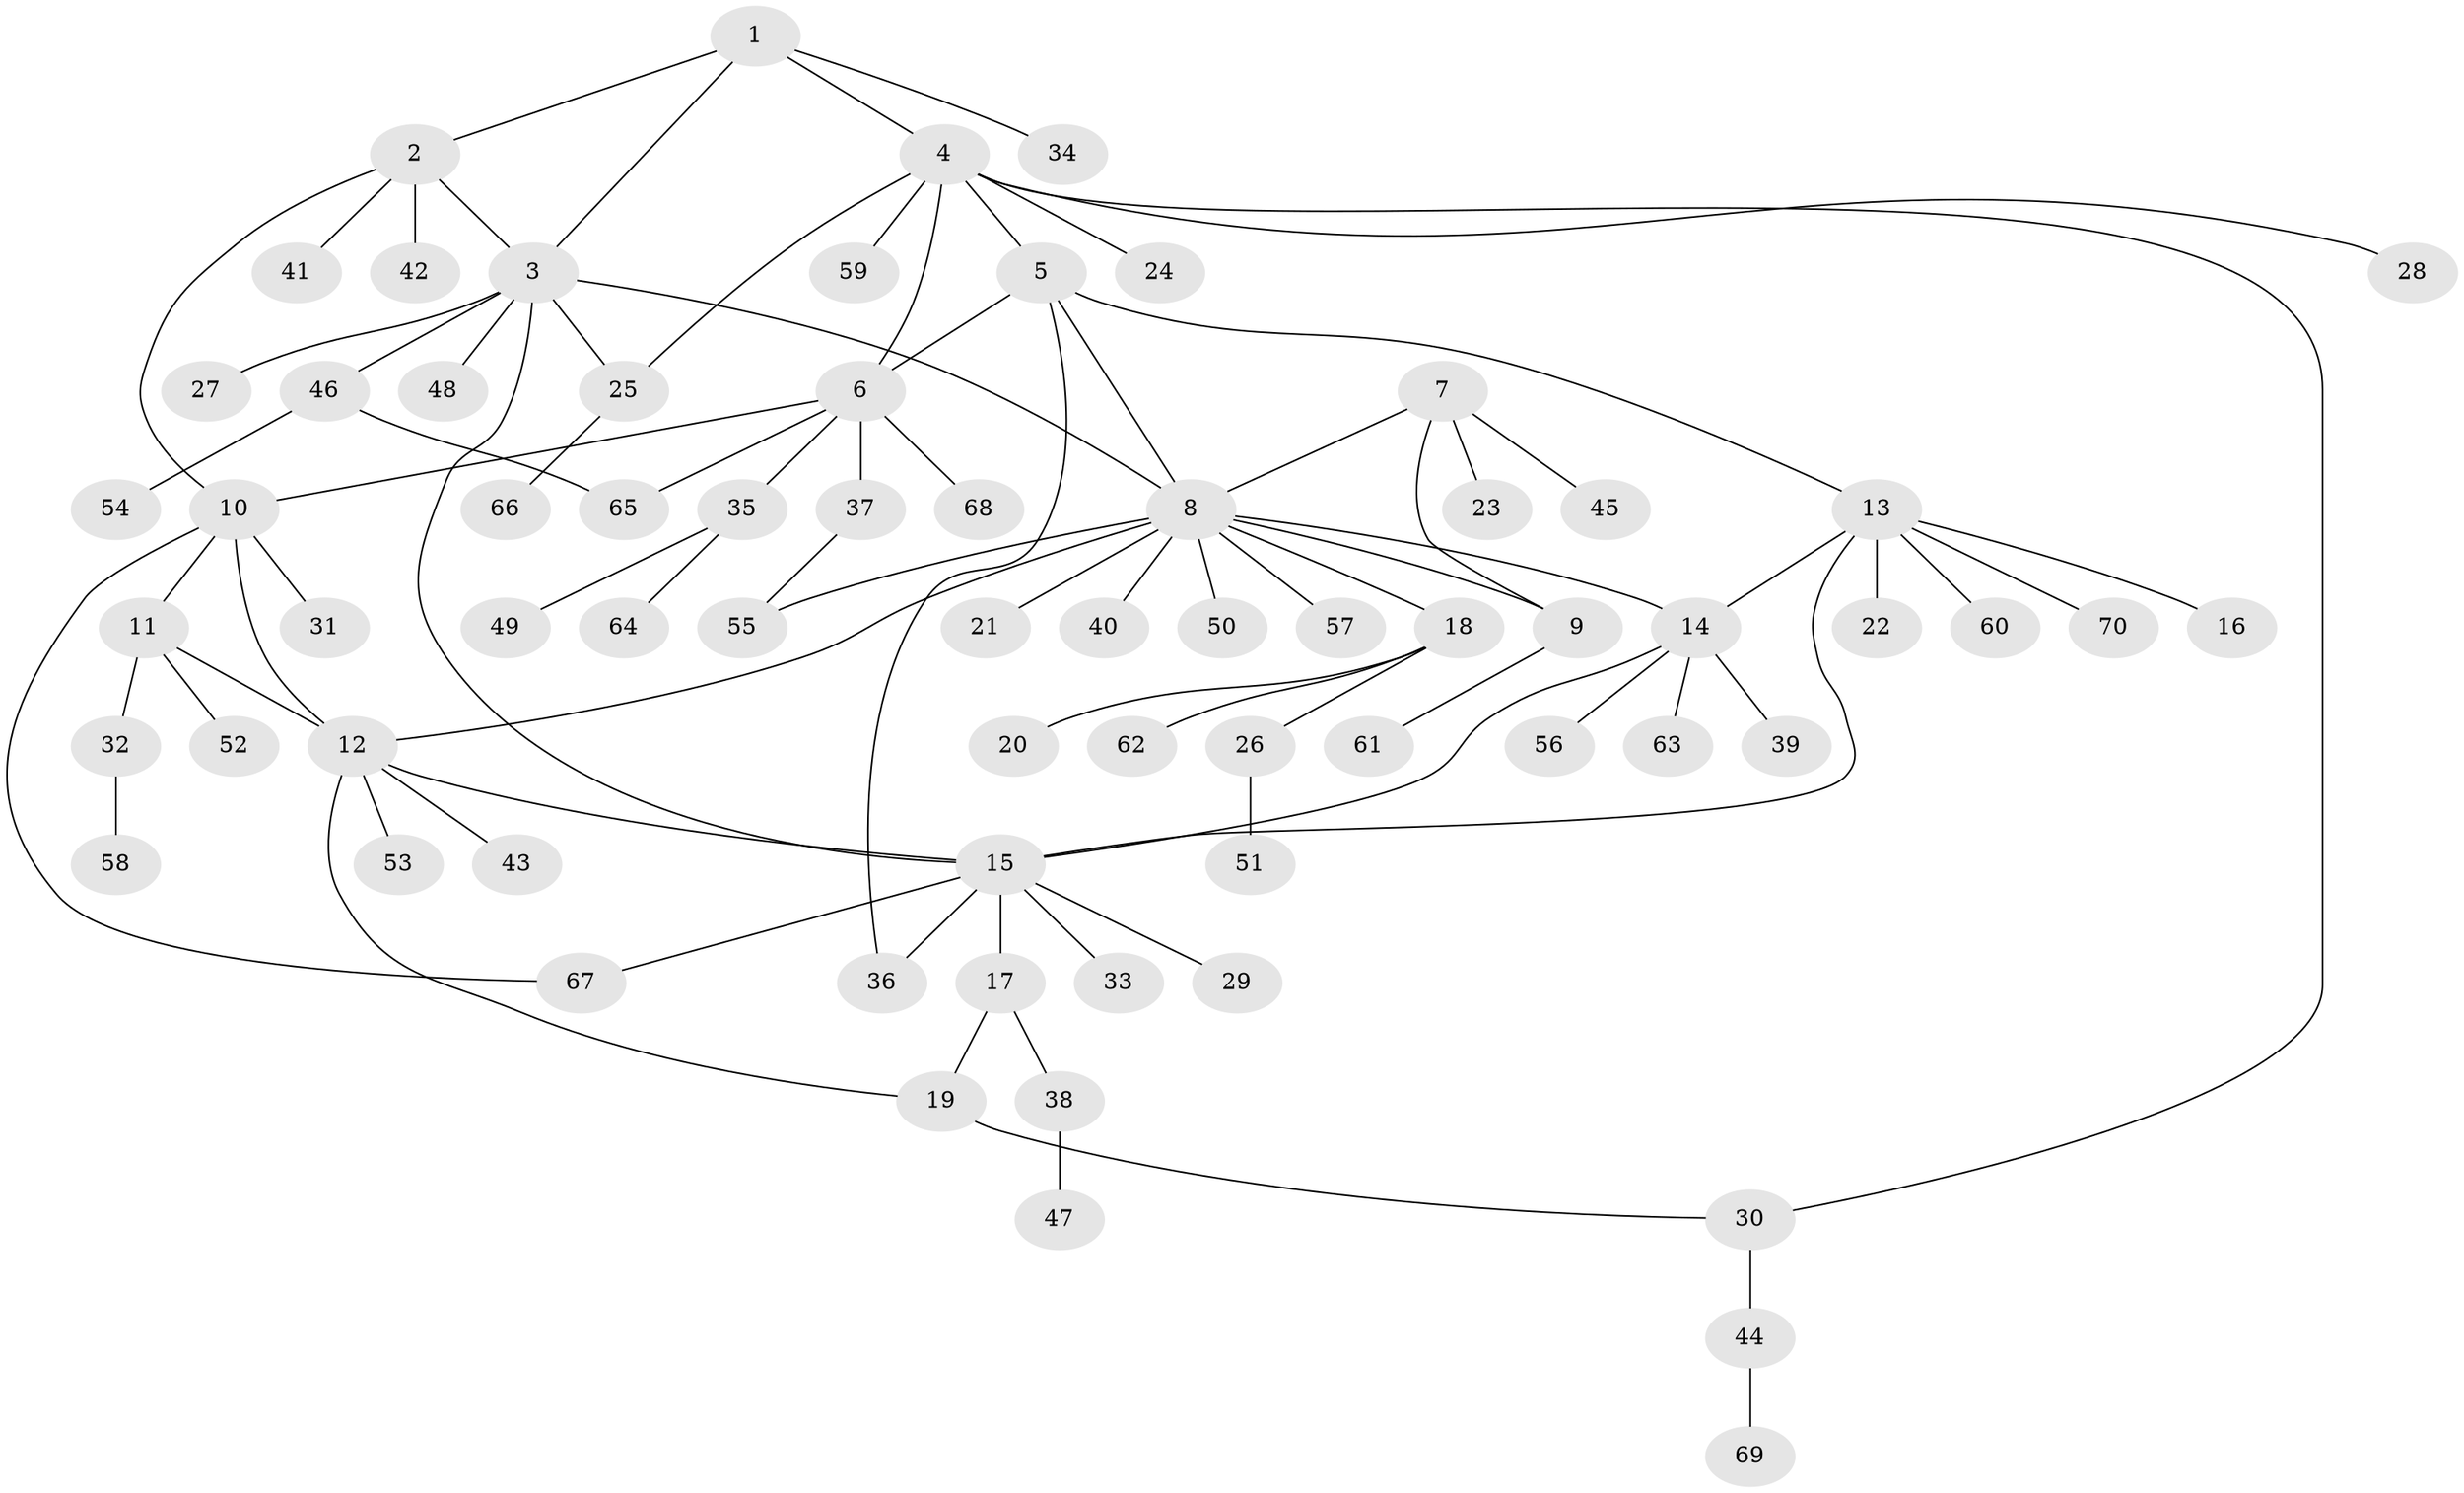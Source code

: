 // Generated by graph-tools (version 1.1) at 2025/02/03/09/25 03:02:53]
// undirected, 70 vertices, 87 edges
graph export_dot {
graph [start="1"]
  node [color=gray90,style=filled];
  1;
  2;
  3;
  4;
  5;
  6;
  7;
  8;
  9;
  10;
  11;
  12;
  13;
  14;
  15;
  16;
  17;
  18;
  19;
  20;
  21;
  22;
  23;
  24;
  25;
  26;
  27;
  28;
  29;
  30;
  31;
  32;
  33;
  34;
  35;
  36;
  37;
  38;
  39;
  40;
  41;
  42;
  43;
  44;
  45;
  46;
  47;
  48;
  49;
  50;
  51;
  52;
  53;
  54;
  55;
  56;
  57;
  58;
  59;
  60;
  61;
  62;
  63;
  64;
  65;
  66;
  67;
  68;
  69;
  70;
  1 -- 2;
  1 -- 3;
  1 -- 4;
  1 -- 34;
  2 -- 3;
  2 -- 10;
  2 -- 41;
  2 -- 42;
  3 -- 8;
  3 -- 15;
  3 -- 25;
  3 -- 27;
  3 -- 46;
  3 -- 48;
  4 -- 5;
  4 -- 6;
  4 -- 24;
  4 -- 25;
  4 -- 28;
  4 -- 30;
  4 -- 59;
  5 -- 6;
  5 -- 8;
  5 -- 13;
  5 -- 36;
  6 -- 10;
  6 -- 35;
  6 -- 37;
  6 -- 65;
  6 -- 68;
  7 -- 8;
  7 -- 9;
  7 -- 23;
  7 -- 45;
  8 -- 9;
  8 -- 12;
  8 -- 14;
  8 -- 18;
  8 -- 21;
  8 -- 40;
  8 -- 50;
  8 -- 55;
  8 -- 57;
  9 -- 61;
  10 -- 11;
  10 -- 12;
  10 -- 31;
  10 -- 67;
  11 -- 12;
  11 -- 32;
  11 -- 52;
  12 -- 15;
  12 -- 19;
  12 -- 43;
  12 -- 53;
  13 -- 14;
  13 -- 15;
  13 -- 16;
  13 -- 22;
  13 -- 60;
  13 -- 70;
  14 -- 15;
  14 -- 39;
  14 -- 56;
  14 -- 63;
  15 -- 17;
  15 -- 29;
  15 -- 33;
  15 -- 36;
  15 -- 67;
  17 -- 19;
  17 -- 38;
  18 -- 20;
  18 -- 26;
  18 -- 62;
  19 -- 30;
  25 -- 66;
  26 -- 51;
  30 -- 44;
  32 -- 58;
  35 -- 49;
  35 -- 64;
  37 -- 55;
  38 -- 47;
  44 -- 69;
  46 -- 54;
  46 -- 65;
}
